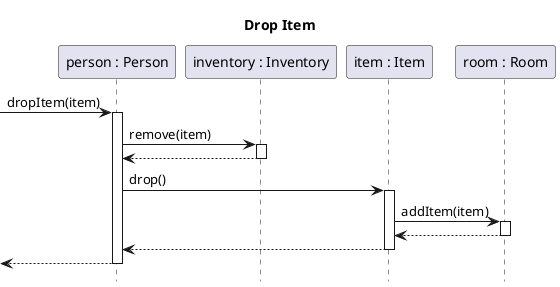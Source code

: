 @startuml person-drop-item

title Drop Item
hide footbox
autoactivate on

participant "person : Person" as person
participant "inventory : Inventory" as inventory
participant "item : Item" as item
participant "room : Room" as room

[-> person : dropItem(item)
	person -> inventory : remove(item)
	return
	person -> item ++ : drop()
		item -> room ++: addItem(item)
		return
	return
return

@enduml
